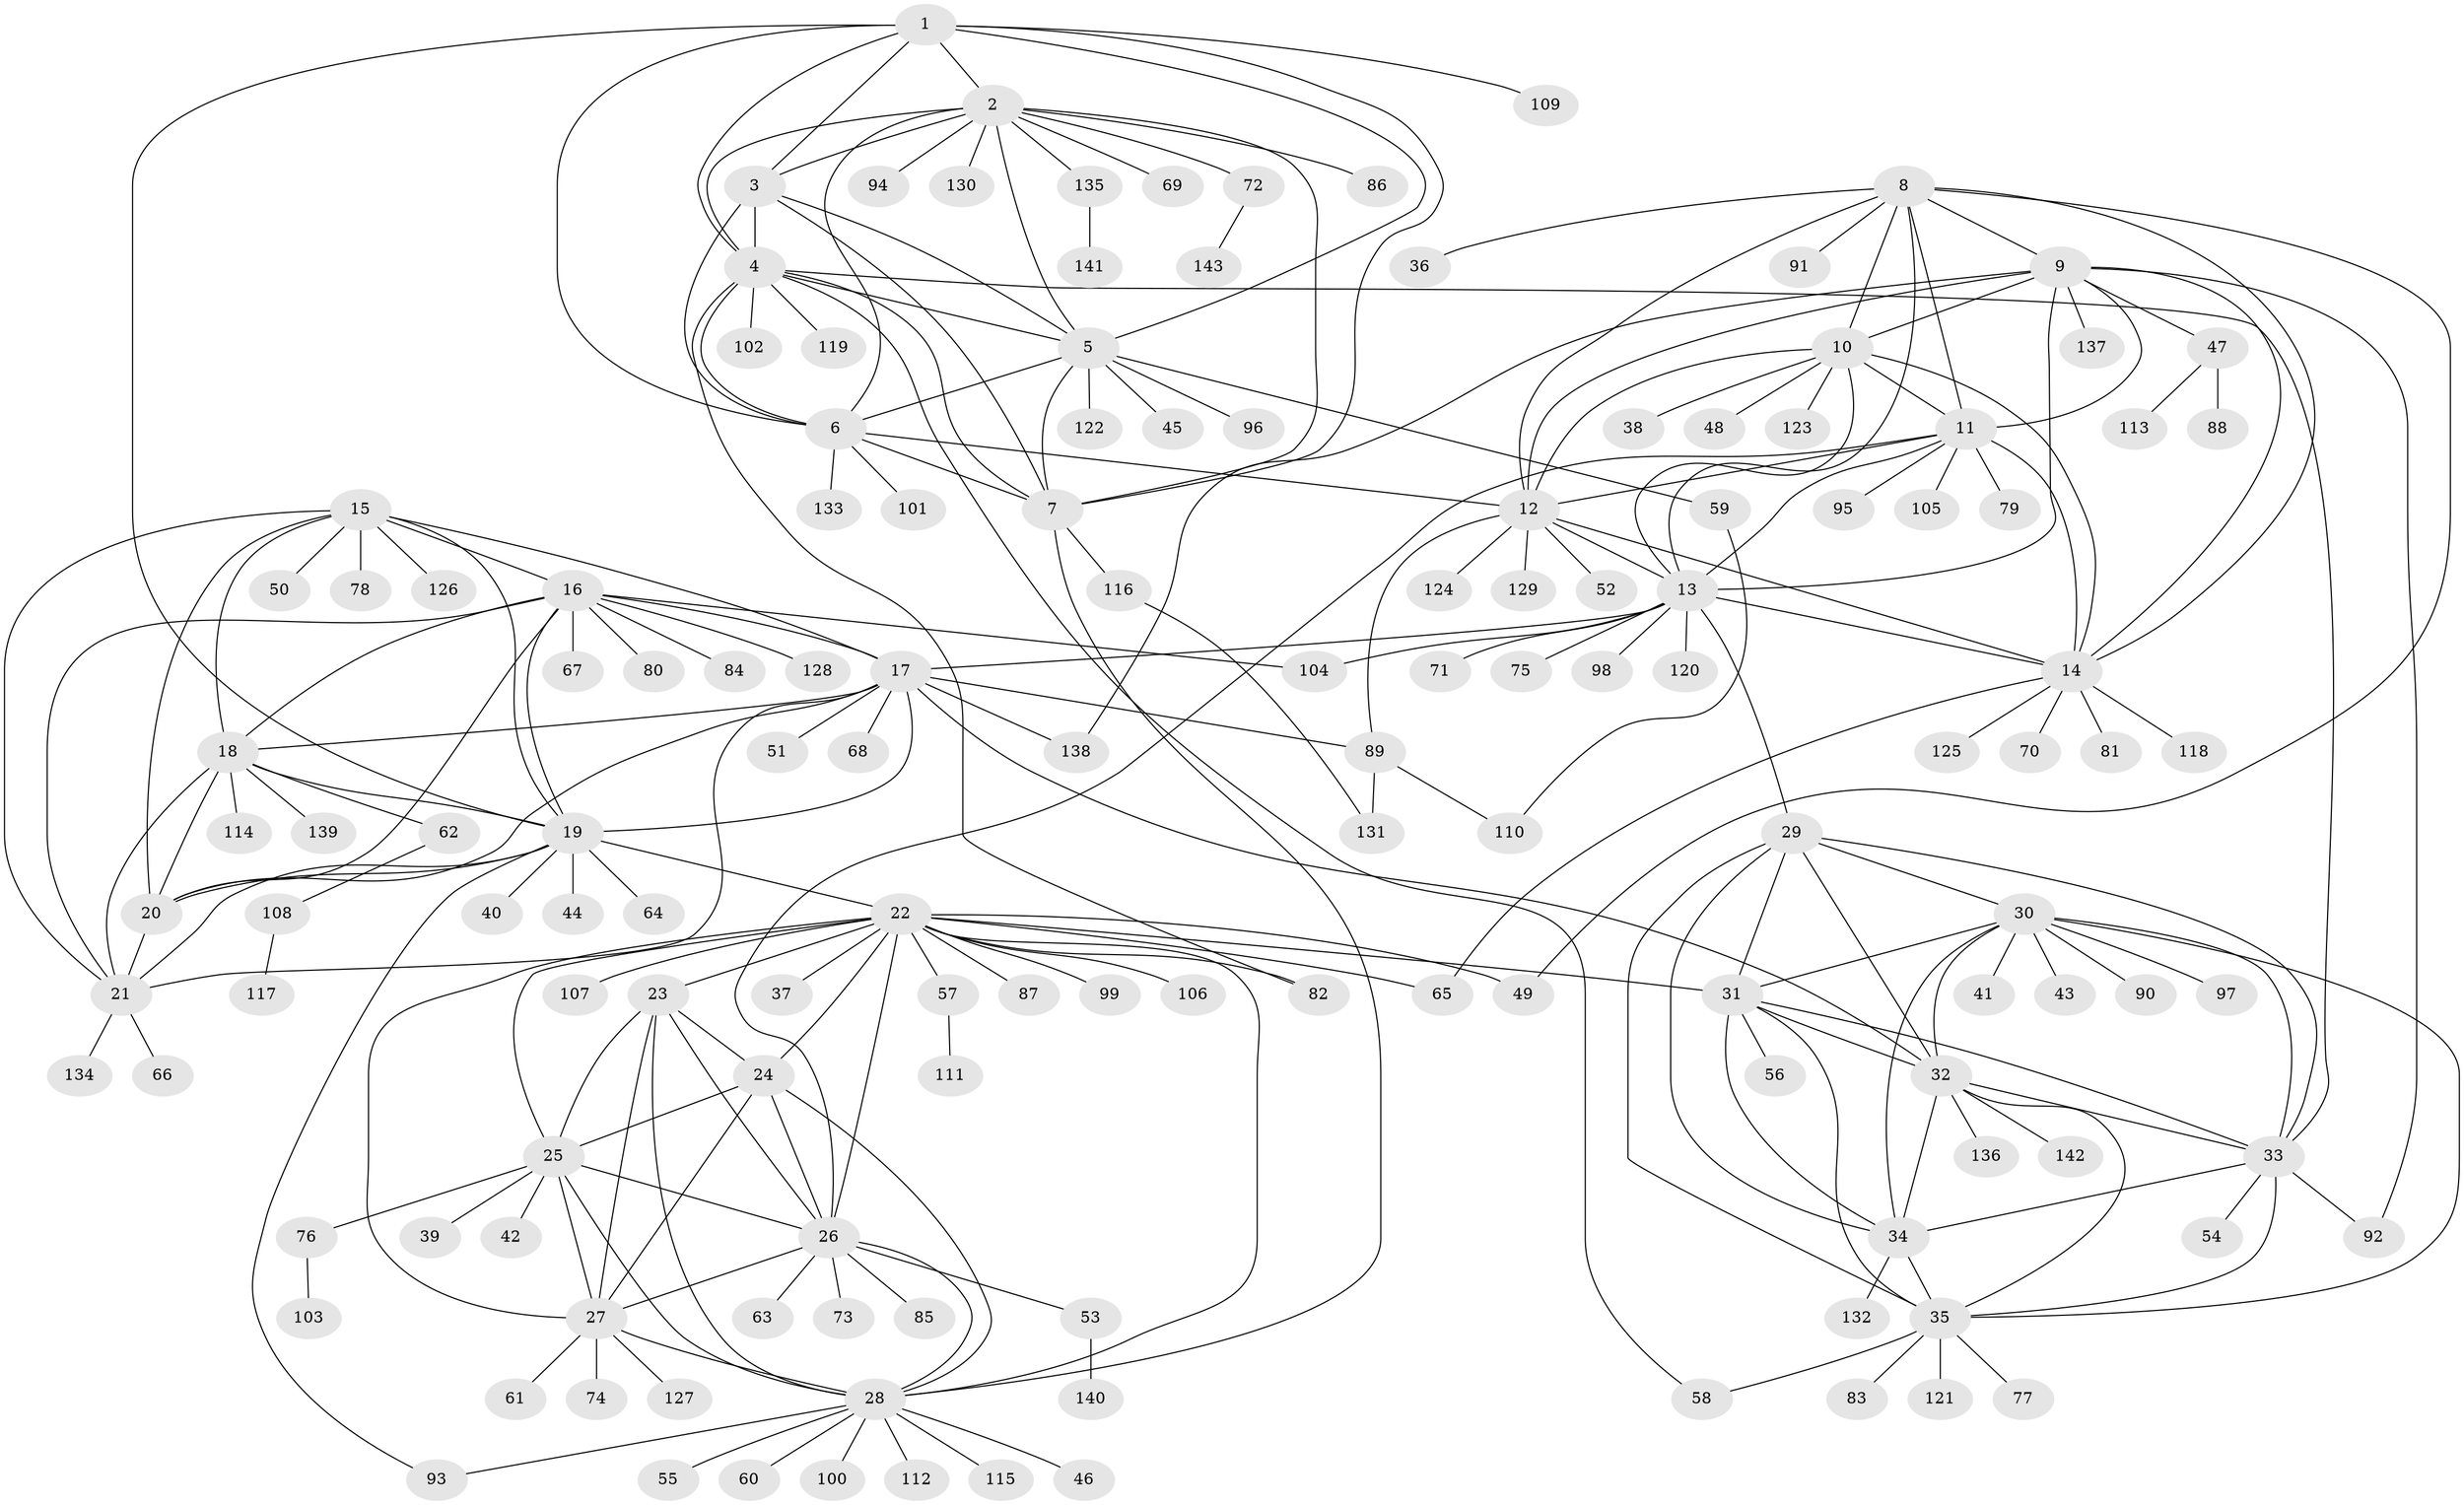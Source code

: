 // coarse degree distribution, {6: 0.017094017094017096, 12: 0.008547008547008548, 8: 0.02564102564102564, 7: 0.02564102564102564, 9: 0.02564102564102564, 14: 0.017094017094017096, 11: 0.017094017094017096, 15: 0.008547008547008548, 5: 0.03418803418803419, 17: 0.008547008547008548, 3: 0.008547008547008548, 10: 0.008547008547008548, 1: 0.6581196581196581, 2: 0.1282051282051282, 4: 0.008547008547008548}
// Generated by graph-tools (version 1.1) at 2025/24/03/03/25 07:24:14]
// undirected, 143 vertices, 234 edges
graph export_dot {
graph [start="1"]
  node [color=gray90,style=filled];
  1;
  2;
  3;
  4;
  5;
  6;
  7;
  8;
  9;
  10;
  11;
  12;
  13;
  14;
  15;
  16;
  17;
  18;
  19;
  20;
  21;
  22;
  23;
  24;
  25;
  26;
  27;
  28;
  29;
  30;
  31;
  32;
  33;
  34;
  35;
  36;
  37;
  38;
  39;
  40;
  41;
  42;
  43;
  44;
  45;
  46;
  47;
  48;
  49;
  50;
  51;
  52;
  53;
  54;
  55;
  56;
  57;
  58;
  59;
  60;
  61;
  62;
  63;
  64;
  65;
  66;
  67;
  68;
  69;
  70;
  71;
  72;
  73;
  74;
  75;
  76;
  77;
  78;
  79;
  80;
  81;
  82;
  83;
  84;
  85;
  86;
  87;
  88;
  89;
  90;
  91;
  92;
  93;
  94;
  95;
  96;
  97;
  98;
  99;
  100;
  101;
  102;
  103;
  104;
  105;
  106;
  107;
  108;
  109;
  110;
  111;
  112;
  113;
  114;
  115;
  116;
  117;
  118;
  119;
  120;
  121;
  122;
  123;
  124;
  125;
  126;
  127;
  128;
  129;
  130;
  131;
  132;
  133;
  134;
  135;
  136;
  137;
  138;
  139;
  140;
  141;
  142;
  143;
  1 -- 2;
  1 -- 3;
  1 -- 4;
  1 -- 5;
  1 -- 6;
  1 -- 7;
  1 -- 19;
  1 -- 109;
  2 -- 3;
  2 -- 4;
  2 -- 5;
  2 -- 6;
  2 -- 7;
  2 -- 69;
  2 -- 72;
  2 -- 86;
  2 -- 94;
  2 -- 130;
  2 -- 135;
  3 -- 4;
  3 -- 5;
  3 -- 6;
  3 -- 7;
  4 -- 5;
  4 -- 6;
  4 -- 7;
  4 -- 33;
  4 -- 58;
  4 -- 82;
  4 -- 102;
  4 -- 119;
  5 -- 6;
  5 -- 7;
  5 -- 45;
  5 -- 59;
  5 -- 96;
  5 -- 122;
  6 -- 7;
  6 -- 12;
  6 -- 101;
  6 -- 133;
  7 -- 28;
  7 -- 116;
  8 -- 9;
  8 -- 10;
  8 -- 11;
  8 -- 12;
  8 -- 13;
  8 -- 14;
  8 -- 36;
  8 -- 49;
  8 -- 91;
  9 -- 10;
  9 -- 11;
  9 -- 12;
  9 -- 13;
  9 -- 14;
  9 -- 47;
  9 -- 92;
  9 -- 137;
  9 -- 138;
  10 -- 11;
  10 -- 12;
  10 -- 13;
  10 -- 14;
  10 -- 38;
  10 -- 48;
  10 -- 123;
  11 -- 12;
  11 -- 13;
  11 -- 14;
  11 -- 26;
  11 -- 79;
  11 -- 95;
  11 -- 105;
  12 -- 13;
  12 -- 14;
  12 -- 52;
  12 -- 89;
  12 -- 124;
  12 -- 129;
  13 -- 14;
  13 -- 17;
  13 -- 29;
  13 -- 71;
  13 -- 75;
  13 -- 98;
  13 -- 104;
  13 -- 120;
  14 -- 65;
  14 -- 70;
  14 -- 81;
  14 -- 118;
  14 -- 125;
  15 -- 16;
  15 -- 17;
  15 -- 18;
  15 -- 19;
  15 -- 20;
  15 -- 21;
  15 -- 50;
  15 -- 78;
  15 -- 126;
  16 -- 17;
  16 -- 18;
  16 -- 19;
  16 -- 20;
  16 -- 21;
  16 -- 67;
  16 -- 80;
  16 -- 84;
  16 -- 104;
  16 -- 128;
  17 -- 18;
  17 -- 19;
  17 -- 20;
  17 -- 21;
  17 -- 32;
  17 -- 51;
  17 -- 68;
  17 -- 89;
  17 -- 138;
  18 -- 19;
  18 -- 20;
  18 -- 21;
  18 -- 62;
  18 -- 114;
  18 -- 139;
  19 -- 20;
  19 -- 21;
  19 -- 22;
  19 -- 40;
  19 -- 44;
  19 -- 64;
  19 -- 93;
  20 -- 21;
  21 -- 66;
  21 -- 134;
  22 -- 23;
  22 -- 24;
  22 -- 25;
  22 -- 26;
  22 -- 27;
  22 -- 28;
  22 -- 31;
  22 -- 37;
  22 -- 49;
  22 -- 57;
  22 -- 65;
  22 -- 82;
  22 -- 87;
  22 -- 99;
  22 -- 106;
  22 -- 107;
  23 -- 24;
  23 -- 25;
  23 -- 26;
  23 -- 27;
  23 -- 28;
  24 -- 25;
  24 -- 26;
  24 -- 27;
  24 -- 28;
  25 -- 26;
  25 -- 27;
  25 -- 28;
  25 -- 39;
  25 -- 42;
  25 -- 76;
  26 -- 27;
  26 -- 28;
  26 -- 53;
  26 -- 63;
  26 -- 73;
  26 -- 85;
  27 -- 28;
  27 -- 61;
  27 -- 74;
  27 -- 127;
  28 -- 46;
  28 -- 55;
  28 -- 60;
  28 -- 93;
  28 -- 100;
  28 -- 112;
  28 -- 115;
  29 -- 30;
  29 -- 31;
  29 -- 32;
  29 -- 33;
  29 -- 34;
  29 -- 35;
  30 -- 31;
  30 -- 32;
  30 -- 33;
  30 -- 34;
  30 -- 35;
  30 -- 41;
  30 -- 43;
  30 -- 90;
  30 -- 97;
  31 -- 32;
  31 -- 33;
  31 -- 34;
  31 -- 35;
  31 -- 56;
  32 -- 33;
  32 -- 34;
  32 -- 35;
  32 -- 136;
  32 -- 142;
  33 -- 34;
  33 -- 35;
  33 -- 54;
  33 -- 92;
  34 -- 35;
  34 -- 132;
  35 -- 58;
  35 -- 77;
  35 -- 83;
  35 -- 121;
  47 -- 88;
  47 -- 113;
  53 -- 140;
  57 -- 111;
  59 -- 110;
  62 -- 108;
  72 -- 143;
  76 -- 103;
  89 -- 110;
  89 -- 131;
  108 -- 117;
  116 -- 131;
  135 -- 141;
}
